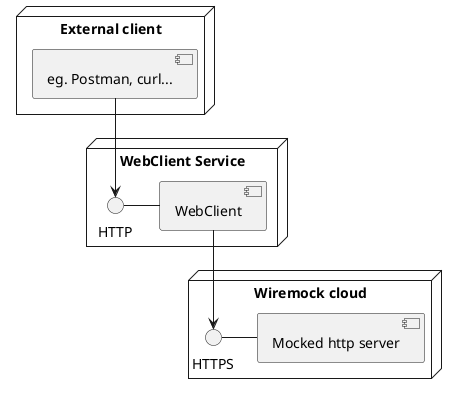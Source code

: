 @startuml
node "External client" {
  [eg. Postman, curl...]
}

node "WebClient Service" {
  HTTP - [WebClient]
  [eg. Postman, curl...] --> HTTP
}

node "Wiremock cloud"{
   HTTPS - [Mocked http server]
   [WebClient] --> HTTPS
}

@enduml